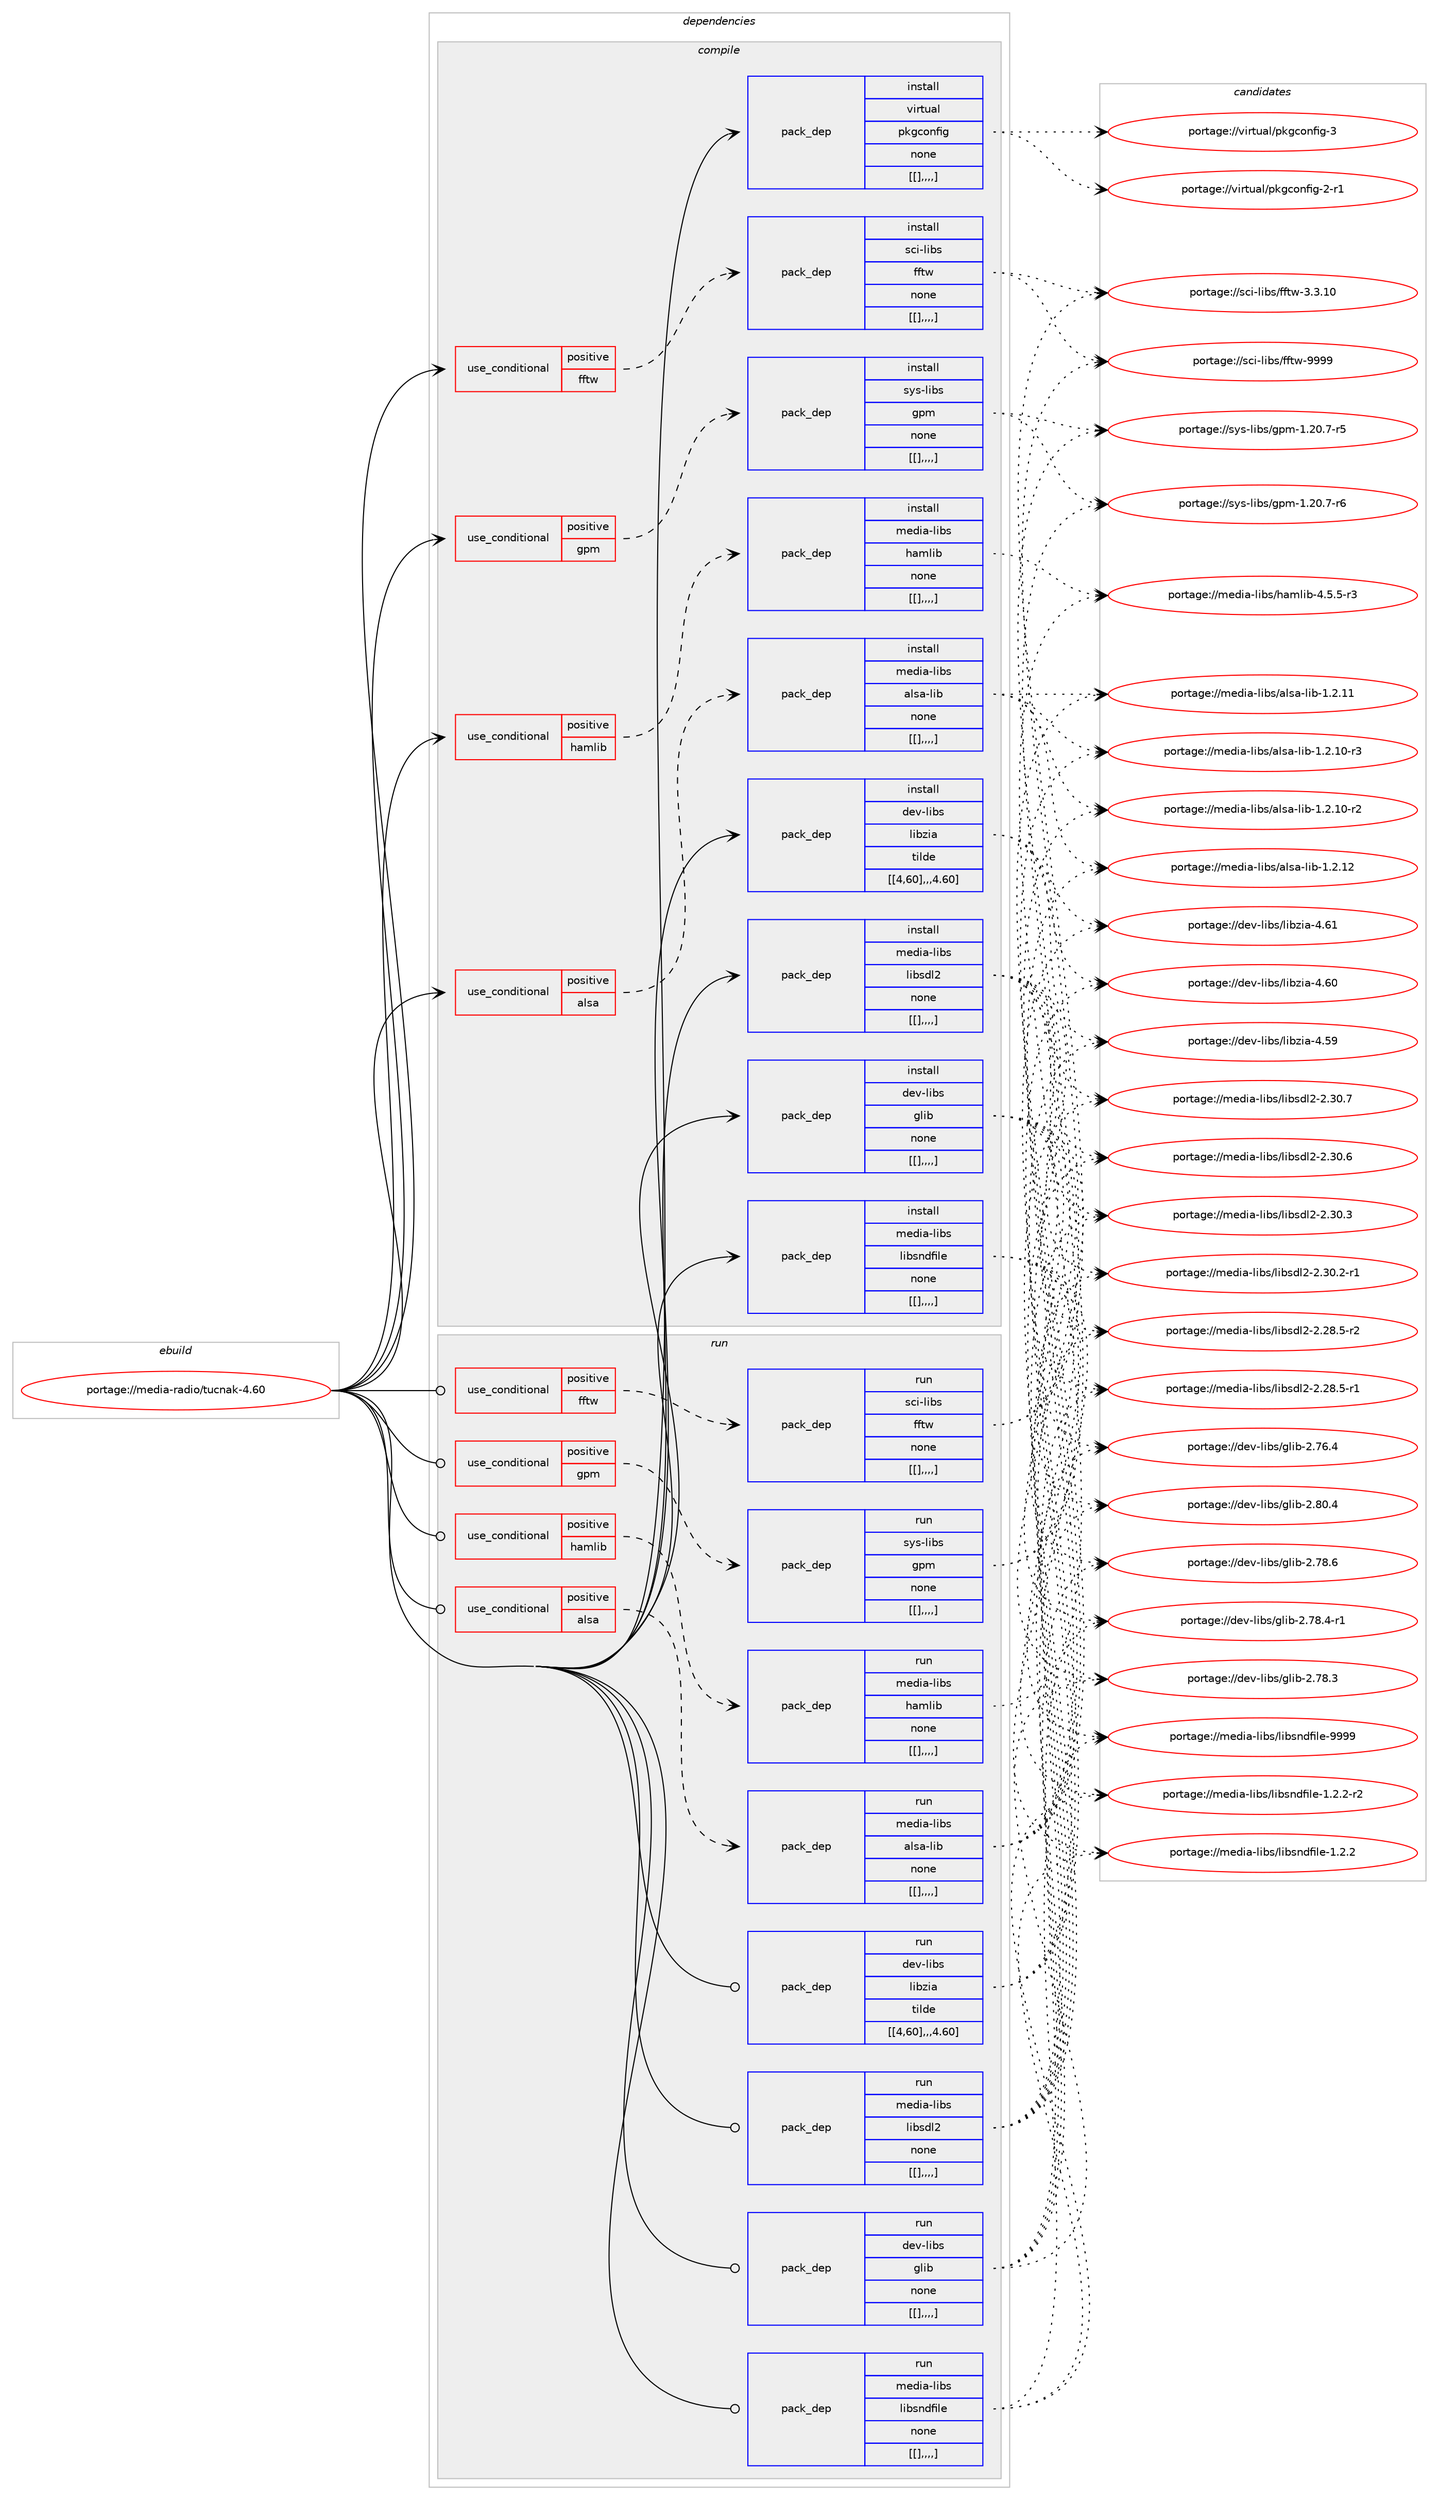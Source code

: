 digraph prolog {

# *************
# Graph options
# *************

newrank=true;
concentrate=true;
compound=true;
graph [rankdir=LR,fontname=Helvetica,fontsize=10,ranksep=1.5];#, ranksep=2.5, nodesep=0.2];
edge  [arrowhead=vee];
node  [fontname=Helvetica,fontsize=10];

# **********
# The ebuild
# **********

subgraph cluster_leftcol {
color=gray;
label=<<i>ebuild</i>>;
id [label="portage://media-radio/tucnak-4.60", color=red, width=4, href="../media-radio/tucnak-4.60.svg"];
}

# ****************
# The dependencies
# ****************

subgraph cluster_midcol {
color=gray;
label=<<i>dependencies</i>>;
subgraph cluster_compile {
fillcolor="#eeeeee";
style=filled;
label=<<i>compile</i>>;
subgraph cond82581 {
dependency328024 [label=<<TABLE BORDER="0" CELLBORDER="1" CELLSPACING="0" CELLPADDING="4"><TR><TD ROWSPAN="3" CELLPADDING="10">use_conditional</TD></TR><TR><TD>positive</TD></TR><TR><TD>alsa</TD></TR></TABLE>>, shape=none, color=red];
subgraph pack242851 {
dependency328025 [label=<<TABLE BORDER="0" CELLBORDER="1" CELLSPACING="0" CELLPADDING="4" WIDTH="220"><TR><TD ROWSPAN="6" CELLPADDING="30">pack_dep</TD></TR><TR><TD WIDTH="110">install</TD></TR><TR><TD>media-libs</TD></TR><TR><TD>alsa-lib</TD></TR><TR><TD>none</TD></TR><TR><TD>[[],,,,]</TD></TR></TABLE>>, shape=none, color=blue];
}
dependency328024:e -> dependency328025:w [weight=20,style="dashed",arrowhead="vee"];
}
id:e -> dependency328024:w [weight=20,style="solid",arrowhead="vee"];
subgraph cond82582 {
dependency328026 [label=<<TABLE BORDER="0" CELLBORDER="1" CELLSPACING="0" CELLPADDING="4"><TR><TD ROWSPAN="3" CELLPADDING="10">use_conditional</TD></TR><TR><TD>positive</TD></TR><TR><TD>fftw</TD></TR></TABLE>>, shape=none, color=red];
subgraph pack242852 {
dependency328027 [label=<<TABLE BORDER="0" CELLBORDER="1" CELLSPACING="0" CELLPADDING="4" WIDTH="220"><TR><TD ROWSPAN="6" CELLPADDING="30">pack_dep</TD></TR><TR><TD WIDTH="110">install</TD></TR><TR><TD>sci-libs</TD></TR><TR><TD>fftw</TD></TR><TR><TD>none</TD></TR><TR><TD>[[],,,,]</TD></TR></TABLE>>, shape=none, color=blue];
}
dependency328026:e -> dependency328027:w [weight=20,style="dashed",arrowhead="vee"];
}
id:e -> dependency328026:w [weight=20,style="solid",arrowhead="vee"];
subgraph cond82583 {
dependency328028 [label=<<TABLE BORDER="0" CELLBORDER="1" CELLSPACING="0" CELLPADDING="4"><TR><TD ROWSPAN="3" CELLPADDING="10">use_conditional</TD></TR><TR><TD>positive</TD></TR><TR><TD>gpm</TD></TR></TABLE>>, shape=none, color=red];
subgraph pack242853 {
dependency328029 [label=<<TABLE BORDER="0" CELLBORDER="1" CELLSPACING="0" CELLPADDING="4" WIDTH="220"><TR><TD ROWSPAN="6" CELLPADDING="30">pack_dep</TD></TR><TR><TD WIDTH="110">install</TD></TR><TR><TD>sys-libs</TD></TR><TR><TD>gpm</TD></TR><TR><TD>none</TD></TR><TR><TD>[[],,,,]</TD></TR></TABLE>>, shape=none, color=blue];
}
dependency328028:e -> dependency328029:w [weight=20,style="dashed",arrowhead="vee"];
}
id:e -> dependency328028:w [weight=20,style="solid",arrowhead="vee"];
subgraph cond82584 {
dependency328030 [label=<<TABLE BORDER="0" CELLBORDER="1" CELLSPACING="0" CELLPADDING="4"><TR><TD ROWSPAN="3" CELLPADDING="10">use_conditional</TD></TR><TR><TD>positive</TD></TR><TR><TD>hamlib</TD></TR></TABLE>>, shape=none, color=red];
subgraph pack242854 {
dependency328031 [label=<<TABLE BORDER="0" CELLBORDER="1" CELLSPACING="0" CELLPADDING="4" WIDTH="220"><TR><TD ROWSPAN="6" CELLPADDING="30">pack_dep</TD></TR><TR><TD WIDTH="110">install</TD></TR><TR><TD>media-libs</TD></TR><TR><TD>hamlib</TD></TR><TR><TD>none</TD></TR><TR><TD>[[],,,,]</TD></TR></TABLE>>, shape=none, color=blue];
}
dependency328030:e -> dependency328031:w [weight=20,style="dashed",arrowhead="vee"];
}
id:e -> dependency328030:w [weight=20,style="solid",arrowhead="vee"];
subgraph pack242855 {
dependency328032 [label=<<TABLE BORDER="0" CELLBORDER="1" CELLSPACING="0" CELLPADDING="4" WIDTH="220"><TR><TD ROWSPAN="6" CELLPADDING="30">pack_dep</TD></TR><TR><TD WIDTH="110">install</TD></TR><TR><TD>dev-libs</TD></TR><TR><TD>glib</TD></TR><TR><TD>none</TD></TR><TR><TD>[[],,,,]</TD></TR></TABLE>>, shape=none, color=blue];
}
id:e -> dependency328032:w [weight=20,style="solid",arrowhead="vee"];
subgraph pack242856 {
dependency328033 [label=<<TABLE BORDER="0" CELLBORDER="1" CELLSPACING="0" CELLPADDING="4" WIDTH="220"><TR><TD ROWSPAN="6" CELLPADDING="30">pack_dep</TD></TR><TR><TD WIDTH="110">install</TD></TR><TR><TD>dev-libs</TD></TR><TR><TD>libzia</TD></TR><TR><TD>tilde</TD></TR><TR><TD>[[4,60],,,4.60]</TD></TR></TABLE>>, shape=none, color=blue];
}
id:e -> dependency328033:w [weight=20,style="solid",arrowhead="vee"];
subgraph pack242857 {
dependency328034 [label=<<TABLE BORDER="0" CELLBORDER="1" CELLSPACING="0" CELLPADDING="4" WIDTH="220"><TR><TD ROWSPAN="6" CELLPADDING="30">pack_dep</TD></TR><TR><TD WIDTH="110">install</TD></TR><TR><TD>media-libs</TD></TR><TR><TD>libsdl2</TD></TR><TR><TD>none</TD></TR><TR><TD>[[],,,,]</TD></TR></TABLE>>, shape=none, color=blue];
}
id:e -> dependency328034:w [weight=20,style="solid",arrowhead="vee"];
subgraph pack242858 {
dependency328035 [label=<<TABLE BORDER="0" CELLBORDER="1" CELLSPACING="0" CELLPADDING="4" WIDTH="220"><TR><TD ROWSPAN="6" CELLPADDING="30">pack_dep</TD></TR><TR><TD WIDTH="110">install</TD></TR><TR><TD>media-libs</TD></TR><TR><TD>libsndfile</TD></TR><TR><TD>none</TD></TR><TR><TD>[[],,,,]</TD></TR></TABLE>>, shape=none, color=blue];
}
id:e -> dependency328035:w [weight=20,style="solid",arrowhead="vee"];
subgraph pack242859 {
dependency328036 [label=<<TABLE BORDER="0" CELLBORDER="1" CELLSPACING="0" CELLPADDING="4" WIDTH="220"><TR><TD ROWSPAN="6" CELLPADDING="30">pack_dep</TD></TR><TR><TD WIDTH="110">install</TD></TR><TR><TD>virtual</TD></TR><TR><TD>pkgconfig</TD></TR><TR><TD>none</TD></TR><TR><TD>[[],,,,]</TD></TR></TABLE>>, shape=none, color=blue];
}
id:e -> dependency328036:w [weight=20,style="solid",arrowhead="vee"];
}
subgraph cluster_compileandrun {
fillcolor="#eeeeee";
style=filled;
label=<<i>compile and run</i>>;
}
subgraph cluster_run {
fillcolor="#eeeeee";
style=filled;
label=<<i>run</i>>;
subgraph cond82585 {
dependency328037 [label=<<TABLE BORDER="0" CELLBORDER="1" CELLSPACING="0" CELLPADDING="4"><TR><TD ROWSPAN="3" CELLPADDING="10">use_conditional</TD></TR><TR><TD>positive</TD></TR><TR><TD>alsa</TD></TR></TABLE>>, shape=none, color=red];
subgraph pack242860 {
dependency328038 [label=<<TABLE BORDER="0" CELLBORDER="1" CELLSPACING="0" CELLPADDING="4" WIDTH="220"><TR><TD ROWSPAN="6" CELLPADDING="30">pack_dep</TD></TR><TR><TD WIDTH="110">run</TD></TR><TR><TD>media-libs</TD></TR><TR><TD>alsa-lib</TD></TR><TR><TD>none</TD></TR><TR><TD>[[],,,,]</TD></TR></TABLE>>, shape=none, color=blue];
}
dependency328037:e -> dependency328038:w [weight=20,style="dashed",arrowhead="vee"];
}
id:e -> dependency328037:w [weight=20,style="solid",arrowhead="odot"];
subgraph cond82586 {
dependency328039 [label=<<TABLE BORDER="0" CELLBORDER="1" CELLSPACING="0" CELLPADDING="4"><TR><TD ROWSPAN="3" CELLPADDING="10">use_conditional</TD></TR><TR><TD>positive</TD></TR><TR><TD>fftw</TD></TR></TABLE>>, shape=none, color=red];
subgraph pack242861 {
dependency328040 [label=<<TABLE BORDER="0" CELLBORDER="1" CELLSPACING="0" CELLPADDING="4" WIDTH="220"><TR><TD ROWSPAN="6" CELLPADDING="30">pack_dep</TD></TR><TR><TD WIDTH="110">run</TD></TR><TR><TD>sci-libs</TD></TR><TR><TD>fftw</TD></TR><TR><TD>none</TD></TR><TR><TD>[[],,,,]</TD></TR></TABLE>>, shape=none, color=blue];
}
dependency328039:e -> dependency328040:w [weight=20,style="dashed",arrowhead="vee"];
}
id:e -> dependency328039:w [weight=20,style="solid",arrowhead="odot"];
subgraph cond82587 {
dependency328041 [label=<<TABLE BORDER="0" CELLBORDER="1" CELLSPACING="0" CELLPADDING="4"><TR><TD ROWSPAN="3" CELLPADDING="10">use_conditional</TD></TR><TR><TD>positive</TD></TR><TR><TD>gpm</TD></TR></TABLE>>, shape=none, color=red];
subgraph pack242862 {
dependency328042 [label=<<TABLE BORDER="0" CELLBORDER="1" CELLSPACING="0" CELLPADDING="4" WIDTH="220"><TR><TD ROWSPAN="6" CELLPADDING="30">pack_dep</TD></TR><TR><TD WIDTH="110">run</TD></TR><TR><TD>sys-libs</TD></TR><TR><TD>gpm</TD></TR><TR><TD>none</TD></TR><TR><TD>[[],,,,]</TD></TR></TABLE>>, shape=none, color=blue];
}
dependency328041:e -> dependency328042:w [weight=20,style="dashed",arrowhead="vee"];
}
id:e -> dependency328041:w [weight=20,style="solid",arrowhead="odot"];
subgraph cond82588 {
dependency328043 [label=<<TABLE BORDER="0" CELLBORDER="1" CELLSPACING="0" CELLPADDING="4"><TR><TD ROWSPAN="3" CELLPADDING="10">use_conditional</TD></TR><TR><TD>positive</TD></TR><TR><TD>hamlib</TD></TR></TABLE>>, shape=none, color=red];
subgraph pack242863 {
dependency328044 [label=<<TABLE BORDER="0" CELLBORDER="1" CELLSPACING="0" CELLPADDING="4" WIDTH="220"><TR><TD ROWSPAN="6" CELLPADDING="30">pack_dep</TD></TR><TR><TD WIDTH="110">run</TD></TR><TR><TD>media-libs</TD></TR><TR><TD>hamlib</TD></TR><TR><TD>none</TD></TR><TR><TD>[[],,,,]</TD></TR></TABLE>>, shape=none, color=blue];
}
dependency328043:e -> dependency328044:w [weight=20,style="dashed",arrowhead="vee"];
}
id:e -> dependency328043:w [weight=20,style="solid",arrowhead="odot"];
subgraph pack242864 {
dependency328045 [label=<<TABLE BORDER="0" CELLBORDER="1" CELLSPACING="0" CELLPADDING="4" WIDTH="220"><TR><TD ROWSPAN="6" CELLPADDING="30">pack_dep</TD></TR><TR><TD WIDTH="110">run</TD></TR><TR><TD>dev-libs</TD></TR><TR><TD>glib</TD></TR><TR><TD>none</TD></TR><TR><TD>[[],,,,]</TD></TR></TABLE>>, shape=none, color=blue];
}
id:e -> dependency328045:w [weight=20,style="solid",arrowhead="odot"];
subgraph pack242865 {
dependency328046 [label=<<TABLE BORDER="0" CELLBORDER="1" CELLSPACING="0" CELLPADDING="4" WIDTH="220"><TR><TD ROWSPAN="6" CELLPADDING="30">pack_dep</TD></TR><TR><TD WIDTH="110">run</TD></TR><TR><TD>dev-libs</TD></TR><TR><TD>libzia</TD></TR><TR><TD>tilde</TD></TR><TR><TD>[[4,60],,,4.60]</TD></TR></TABLE>>, shape=none, color=blue];
}
id:e -> dependency328046:w [weight=20,style="solid",arrowhead="odot"];
subgraph pack242866 {
dependency328047 [label=<<TABLE BORDER="0" CELLBORDER="1" CELLSPACING="0" CELLPADDING="4" WIDTH="220"><TR><TD ROWSPAN="6" CELLPADDING="30">pack_dep</TD></TR><TR><TD WIDTH="110">run</TD></TR><TR><TD>media-libs</TD></TR><TR><TD>libsdl2</TD></TR><TR><TD>none</TD></TR><TR><TD>[[],,,,]</TD></TR></TABLE>>, shape=none, color=blue];
}
id:e -> dependency328047:w [weight=20,style="solid",arrowhead="odot"];
subgraph pack242867 {
dependency328048 [label=<<TABLE BORDER="0" CELLBORDER="1" CELLSPACING="0" CELLPADDING="4" WIDTH="220"><TR><TD ROWSPAN="6" CELLPADDING="30">pack_dep</TD></TR><TR><TD WIDTH="110">run</TD></TR><TR><TD>media-libs</TD></TR><TR><TD>libsndfile</TD></TR><TR><TD>none</TD></TR><TR><TD>[[],,,,]</TD></TR></TABLE>>, shape=none, color=blue];
}
id:e -> dependency328048:w [weight=20,style="solid",arrowhead="odot"];
}
}

# **************
# The candidates
# **************

subgraph cluster_choices {
rank=same;
color=gray;
label=<<i>candidates</i>>;

subgraph choice242851 {
color=black;
nodesep=1;
choice109101100105974510810598115479710811597451081059845494650464950 [label="portage://media-libs/alsa-lib-1.2.12", color=red, width=4,href="../media-libs/alsa-lib-1.2.12.svg"];
choice109101100105974510810598115479710811597451081059845494650464949 [label="portage://media-libs/alsa-lib-1.2.11", color=red, width=4,href="../media-libs/alsa-lib-1.2.11.svg"];
choice1091011001059745108105981154797108115974510810598454946504649484511451 [label="portage://media-libs/alsa-lib-1.2.10-r3", color=red, width=4,href="../media-libs/alsa-lib-1.2.10-r3.svg"];
choice1091011001059745108105981154797108115974510810598454946504649484511450 [label="portage://media-libs/alsa-lib-1.2.10-r2", color=red, width=4,href="../media-libs/alsa-lib-1.2.10-r2.svg"];
dependency328025:e -> choice109101100105974510810598115479710811597451081059845494650464950:w [style=dotted,weight="100"];
dependency328025:e -> choice109101100105974510810598115479710811597451081059845494650464949:w [style=dotted,weight="100"];
dependency328025:e -> choice1091011001059745108105981154797108115974510810598454946504649484511451:w [style=dotted,weight="100"];
dependency328025:e -> choice1091011001059745108105981154797108115974510810598454946504649484511450:w [style=dotted,weight="100"];
}
subgraph choice242852 {
color=black;
nodesep=1;
choice115991054510810598115471021021161194557575757 [label="portage://sci-libs/fftw-9999", color=red, width=4,href="../sci-libs/fftw-9999.svg"];
choice1159910545108105981154710210211611945514651464948 [label="portage://sci-libs/fftw-3.3.10", color=red, width=4,href="../sci-libs/fftw-3.3.10.svg"];
dependency328027:e -> choice115991054510810598115471021021161194557575757:w [style=dotted,weight="100"];
dependency328027:e -> choice1159910545108105981154710210211611945514651464948:w [style=dotted,weight="100"];
}
subgraph choice242853 {
color=black;
nodesep=1;
choice115121115451081059811547103112109454946504846554511454 [label="portage://sys-libs/gpm-1.20.7-r6", color=red, width=4,href="../sys-libs/gpm-1.20.7-r6.svg"];
choice115121115451081059811547103112109454946504846554511453 [label="portage://sys-libs/gpm-1.20.7-r5", color=red, width=4,href="../sys-libs/gpm-1.20.7-r5.svg"];
dependency328029:e -> choice115121115451081059811547103112109454946504846554511454:w [style=dotted,weight="100"];
dependency328029:e -> choice115121115451081059811547103112109454946504846554511453:w [style=dotted,weight="100"];
}
subgraph choice242854 {
color=black;
nodesep=1;
choice1091011001059745108105981154710497109108105984552465346534511451 [label="portage://media-libs/hamlib-4.5.5-r3", color=red, width=4,href="../media-libs/hamlib-4.5.5-r3.svg"];
dependency328031:e -> choice1091011001059745108105981154710497109108105984552465346534511451:w [style=dotted,weight="100"];
}
subgraph choice242855 {
color=black;
nodesep=1;
choice1001011184510810598115471031081059845504656484652 [label="portage://dev-libs/glib-2.80.4", color=red, width=4,href="../dev-libs/glib-2.80.4.svg"];
choice1001011184510810598115471031081059845504655564654 [label="portage://dev-libs/glib-2.78.6", color=red, width=4,href="../dev-libs/glib-2.78.6.svg"];
choice10010111845108105981154710310810598455046555646524511449 [label="portage://dev-libs/glib-2.78.4-r1", color=red, width=4,href="../dev-libs/glib-2.78.4-r1.svg"];
choice1001011184510810598115471031081059845504655564651 [label="portage://dev-libs/glib-2.78.3", color=red, width=4,href="../dev-libs/glib-2.78.3.svg"];
choice1001011184510810598115471031081059845504655544652 [label="portage://dev-libs/glib-2.76.4", color=red, width=4,href="../dev-libs/glib-2.76.4.svg"];
dependency328032:e -> choice1001011184510810598115471031081059845504656484652:w [style=dotted,weight="100"];
dependency328032:e -> choice1001011184510810598115471031081059845504655564654:w [style=dotted,weight="100"];
dependency328032:e -> choice10010111845108105981154710310810598455046555646524511449:w [style=dotted,weight="100"];
dependency328032:e -> choice1001011184510810598115471031081059845504655564651:w [style=dotted,weight="100"];
dependency328032:e -> choice1001011184510810598115471031081059845504655544652:w [style=dotted,weight="100"];
}
subgraph choice242856 {
color=black;
nodesep=1;
choice10010111845108105981154710810598122105974552465449 [label="portage://dev-libs/libzia-4.61", color=red, width=4,href="../dev-libs/libzia-4.61.svg"];
choice10010111845108105981154710810598122105974552465448 [label="portage://dev-libs/libzia-4.60", color=red, width=4,href="../dev-libs/libzia-4.60.svg"];
choice10010111845108105981154710810598122105974552465357 [label="portage://dev-libs/libzia-4.59", color=red, width=4,href="../dev-libs/libzia-4.59.svg"];
dependency328033:e -> choice10010111845108105981154710810598122105974552465449:w [style=dotted,weight="100"];
dependency328033:e -> choice10010111845108105981154710810598122105974552465448:w [style=dotted,weight="100"];
dependency328033:e -> choice10010111845108105981154710810598122105974552465357:w [style=dotted,weight="100"];
}
subgraph choice242857 {
color=black;
nodesep=1;
choice10910110010597451081059811547108105981151001085045504651484655 [label="portage://media-libs/libsdl2-2.30.7", color=red, width=4,href="../media-libs/libsdl2-2.30.7.svg"];
choice10910110010597451081059811547108105981151001085045504651484654 [label="portage://media-libs/libsdl2-2.30.6", color=red, width=4,href="../media-libs/libsdl2-2.30.6.svg"];
choice10910110010597451081059811547108105981151001085045504651484651 [label="portage://media-libs/libsdl2-2.30.3", color=red, width=4,href="../media-libs/libsdl2-2.30.3.svg"];
choice109101100105974510810598115471081059811510010850455046514846504511449 [label="portage://media-libs/libsdl2-2.30.2-r1", color=red, width=4,href="../media-libs/libsdl2-2.30.2-r1.svg"];
choice109101100105974510810598115471081059811510010850455046505646534511450 [label="portage://media-libs/libsdl2-2.28.5-r2", color=red, width=4,href="../media-libs/libsdl2-2.28.5-r2.svg"];
choice109101100105974510810598115471081059811510010850455046505646534511449 [label="portage://media-libs/libsdl2-2.28.5-r1", color=red, width=4,href="../media-libs/libsdl2-2.28.5-r1.svg"];
dependency328034:e -> choice10910110010597451081059811547108105981151001085045504651484655:w [style=dotted,weight="100"];
dependency328034:e -> choice10910110010597451081059811547108105981151001085045504651484654:w [style=dotted,weight="100"];
dependency328034:e -> choice10910110010597451081059811547108105981151001085045504651484651:w [style=dotted,weight="100"];
dependency328034:e -> choice109101100105974510810598115471081059811510010850455046514846504511449:w [style=dotted,weight="100"];
dependency328034:e -> choice109101100105974510810598115471081059811510010850455046505646534511450:w [style=dotted,weight="100"];
dependency328034:e -> choice109101100105974510810598115471081059811510010850455046505646534511449:w [style=dotted,weight="100"];
}
subgraph choice242858 {
color=black;
nodesep=1;
choice10910110010597451081059811547108105981151101001021051081014557575757 [label="portage://media-libs/libsndfile-9999", color=red, width=4,href="../media-libs/libsndfile-9999.svg"];
choice10910110010597451081059811547108105981151101001021051081014549465046504511450 [label="portage://media-libs/libsndfile-1.2.2-r2", color=red, width=4,href="../media-libs/libsndfile-1.2.2-r2.svg"];
choice1091011001059745108105981154710810598115110100102105108101454946504650 [label="portage://media-libs/libsndfile-1.2.2", color=red, width=4,href="../media-libs/libsndfile-1.2.2.svg"];
dependency328035:e -> choice10910110010597451081059811547108105981151101001021051081014557575757:w [style=dotted,weight="100"];
dependency328035:e -> choice10910110010597451081059811547108105981151101001021051081014549465046504511450:w [style=dotted,weight="100"];
dependency328035:e -> choice1091011001059745108105981154710810598115110100102105108101454946504650:w [style=dotted,weight="100"];
}
subgraph choice242859 {
color=black;
nodesep=1;
choice1181051141161179710847112107103991111101021051034551 [label="portage://virtual/pkgconfig-3", color=red, width=4,href="../virtual/pkgconfig-3.svg"];
choice11810511411611797108471121071039911111010210510345504511449 [label="portage://virtual/pkgconfig-2-r1", color=red, width=4,href="../virtual/pkgconfig-2-r1.svg"];
dependency328036:e -> choice1181051141161179710847112107103991111101021051034551:w [style=dotted,weight="100"];
dependency328036:e -> choice11810511411611797108471121071039911111010210510345504511449:w [style=dotted,weight="100"];
}
subgraph choice242860 {
color=black;
nodesep=1;
choice109101100105974510810598115479710811597451081059845494650464950 [label="portage://media-libs/alsa-lib-1.2.12", color=red, width=4,href="../media-libs/alsa-lib-1.2.12.svg"];
choice109101100105974510810598115479710811597451081059845494650464949 [label="portage://media-libs/alsa-lib-1.2.11", color=red, width=4,href="../media-libs/alsa-lib-1.2.11.svg"];
choice1091011001059745108105981154797108115974510810598454946504649484511451 [label="portage://media-libs/alsa-lib-1.2.10-r3", color=red, width=4,href="../media-libs/alsa-lib-1.2.10-r3.svg"];
choice1091011001059745108105981154797108115974510810598454946504649484511450 [label="portage://media-libs/alsa-lib-1.2.10-r2", color=red, width=4,href="../media-libs/alsa-lib-1.2.10-r2.svg"];
dependency328038:e -> choice109101100105974510810598115479710811597451081059845494650464950:w [style=dotted,weight="100"];
dependency328038:e -> choice109101100105974510810598115479710811597451081059845494650464949:w [style=dotted,weight="100"];
dependency328038:e -> choice1091011001059745108105981154797108115974510810598454946504649484511451:w [style=dotted,weight="100"];
dependency328038:e -> choice1091011001059745108105981154797108115974510810598454946504649484511450:w [style=dotted,weight="100"];
}
subgraph choice242861 {
color=black;
nodesep=1;
choice115991054510810598115471021021161194557575757 [label="portage://sci-libs/fftw-9999", color=red, width=4,href="../sci-libs/fftw-9999.svg"];
choice1159910545108105981154710210211611945514651464948 [label="portage://sci-libs/fftw-3.3.10", color=red, width=4,href="../sci-libs/fftw-3.3.10.svg"];
dependency328040:e -> choice115991054510810598115471021021161194557575757:w [style=dotted,weight="100"];
dependency328040:e -> choice1159910545108105981154710210211611945514651464948:w [style=dotted,weight="100"];
}
subgraph choice242862 {
color=black;
nodesep=1;
choice115121115451081059811547103112109454946504846554511454 [label="portage://sys-libs/gpm-1.20.7-r6", color=red, width=4,href="../sys-libs/gpm-1.20.7-r6.svg"];
choice115121115451081059811547103112109454946504846554511453 [label="portage://sys-libs/gpm-1.20.7-r5", color=red, width=4,href="../sys-libs/gpm-1.20.7-r5.svg"];
dependency328042:e -> choice115121115451081059811547103112109454946504846554511454:w [style=dotted,weight="100"];
dependency328042:e -> choice115121115451081059811547103112109454946504846554511453:w [style=dotted,weight="100"];
}
subgraph choice242863 {
color=black;
nodesep=1;
choice1091011001059745108105981154710497109108105984552465346534511451 [label="portage://media-libs/hamlib-4.5.5-r3", color=red, width=4,href="../media-libs/hamlib-4.5.5-r3.svg"];
dependency328044:e -> choice1091011001059745108105981154710497109108105984552465346534511451:w [style=dotted,weight="100"];
}
subgraph choice242864 {
color=black;
nodesep=1;
choice1001011184510810598115471031081059845504656484652 [label="portage://dev-libs/glib-2.80.4", color=red, width=4,href="../dev-libs/glib-2.80.4.svg"];
choice1001011184510810598115471031081059845504655564654 [label="portage://dev-libs/glib-2.78.6", color=red, width=4,href="../dev-libs/glib-2.78.6.svg"];
choice10010111845108105981154710310810598455046555646524511449 [label="portage://dev-libs/glib-2.78.4-r1", color=red, width=4,href="../dev-libs/glib-2.78.4-r1.svg"];
choice1001011184510810598115471031081059845504655564651 [label="portage://dev-libs/glib-2.78.3", color=red, width=4,href="../dev-libs/glib-2.78.3.svg"];
choice1001011184510810598115471031081059845504655544652 [label="portage://dev-libs/glib-2.76.4", color=red, width=4,href="../dev-libs/glib-2.76.4.svg"];
dependency328045:e -> choice1001011184510810598115471031081059845504656484652:w [style=dotted,weight="100"];
dependency328045:e -> choice1001011184510810598115471031081059845504655564654:w [style=dotted,weight="100"];
dependency328045:e -> choice10010111845108105981154710310810598455046555646524511449:w [style=dotted,weight="100"];
dependency328045:e -> choice1001011184510810598115471031081059845504655564651:w [style=dotted,weight="100"];
dependency328045:e -> choice1001011184510810598115471031081059845504655544652:w [style=dotted,weight="100"];
}
subgraph choice242865 {
color=black;
nodesep=1;
choice10010111845108105981154710810598122105974552465449 [label="portage://dev-libs/libzia-4.61", color=red, width=4,href="../dev-libs/libzia-4.61.svg"];
choice10010111845108105981154710810598122105974552465448 [label="portage://dev-libs/libzia-4.60", color=red, width=4,href="../dev-libs/libzia-4.60.svg"];
choice10010111845108105981154710810598122105974552465357 [label="portage://dev-libs/libzia-4.59", color=red, width=4,href="../dev-libs/libzia-4.59.svg"];
dependency328046:e -> choice10010111845108105981154710810598122105974552465449:w [style=dotted,weight="100"];
dependency328046:e -> choice10010111845108105981154710810598122105974552465448:w [style=dotted,weight="100"];
dependency328046:e -> choice10010111845108105981154710810598122105974552465357:w [style=dotted,weight="100"];
}
subgraph choice242866 {
color=black;
nodesep=1;
choice10910110010597451081059811547108105981151001085045504651484655 [label="portage://media-libs/libsdl2-2.30.7", color=red, width=4,href="../media-libs/libsdl2-2.30.7.svg"];
choice10910110010597451081059811547108105981151001085045504651484654 [label="portage://media-libs/libsdl2-2.30.6", color=red, width=4,href="../media-libs/libsdl2-2.30.6.svg"];
choice10910110010597451081059811547108105981151001085045504651484651 [label="portage://media-libs/libsdl2-2.30.3", color=red, width=4,href="../media-libs/libsdl2-2.30.3.svg"];
choice109101100105974510810598115471081059811510010850455046514846504511449 [label="portage://media-libs/libsdl2-2.30.2-r1", color=red, width=4,href="../media-libs/libsdl2-2.30.2-r1.svg"];
choice109101100105974510810598115471081059811510010850455046505646534511450 [label="portage://media-libs/libsdl2-2.28.5-r2", color=red, width=4,href="../media-libs/libsdl2-2.28.5-r2.svg"];
choice109101100105974510810598115471081059811510010850455046505646534511449 [label="portage://media-libs/libsdl2-2.28.5-r1", color=red, width=4,href="../media-libs/libsdl2-2.28.5-r1.svg"];
dependency328047:e -> choice10910110010597451081059811547108105981151001085045504651484655:w [style=dotted,weight="100"];
dependency328047:e -> choice10910110010597451081059811547108105981151001085045504651484654:w [style=dotted,weight="100"];
dependency328047:e -> choice10910110010597451081059811547108105981151001085045504651484651:w [style=dotted,weight="100"];
dependency328047:e -> choice109101100105974510810598115471081059811510010850455046514846504511449:w [style=dotted,weight="100"];
dependency328047:e -> choice109101100105974510810598115471081059811510010850455046505646534511450:w [style=dotted,weight="100"];
dependency328047:e -> choice109101100105974510810598115471081059811510010850455046505646534511449:w [style=dotted,weight="100"];
}
subgraph choice242867 {
color=black;
nodesep=1;
choice10910110010597451081059811547108105981151101001021051081014557575757 [label="portage://media-libs/libsndfile-9999", color=red, width=4,href="../media-libs/libsndfile-9999.svg"];
choice10910110010597451081059811547108105981151101001021051081014549465046504511450 [label="portage://media-libs/libsndfile-1.2.2-r2", color=red, width=4,href="../media-libs/libsndfile-1.2.2-r2.svg"];
choice1091011001059745108105981154710810598115110100102105108101454946504650 [label="portage://media-libs/libsndfile-1.2.2", color=red, width=4,href="../media-libs/libsndfile-1.2.2.svg"];
dependency328048:e -> choice10910110010597451081059811547108105981151101001021051081014557575757:w [style=dotted,weight="100"];
dependency328048:e -> choice10910110010597451081059811547108105981151101001021051081014549465046504511450:w [style=dotted,weight="100"];
dependency328048:e -> choice1091011001059745108105981154710810598115110100102105108101454946504650:w [style=dotted,weight="100"];
}
}

}
